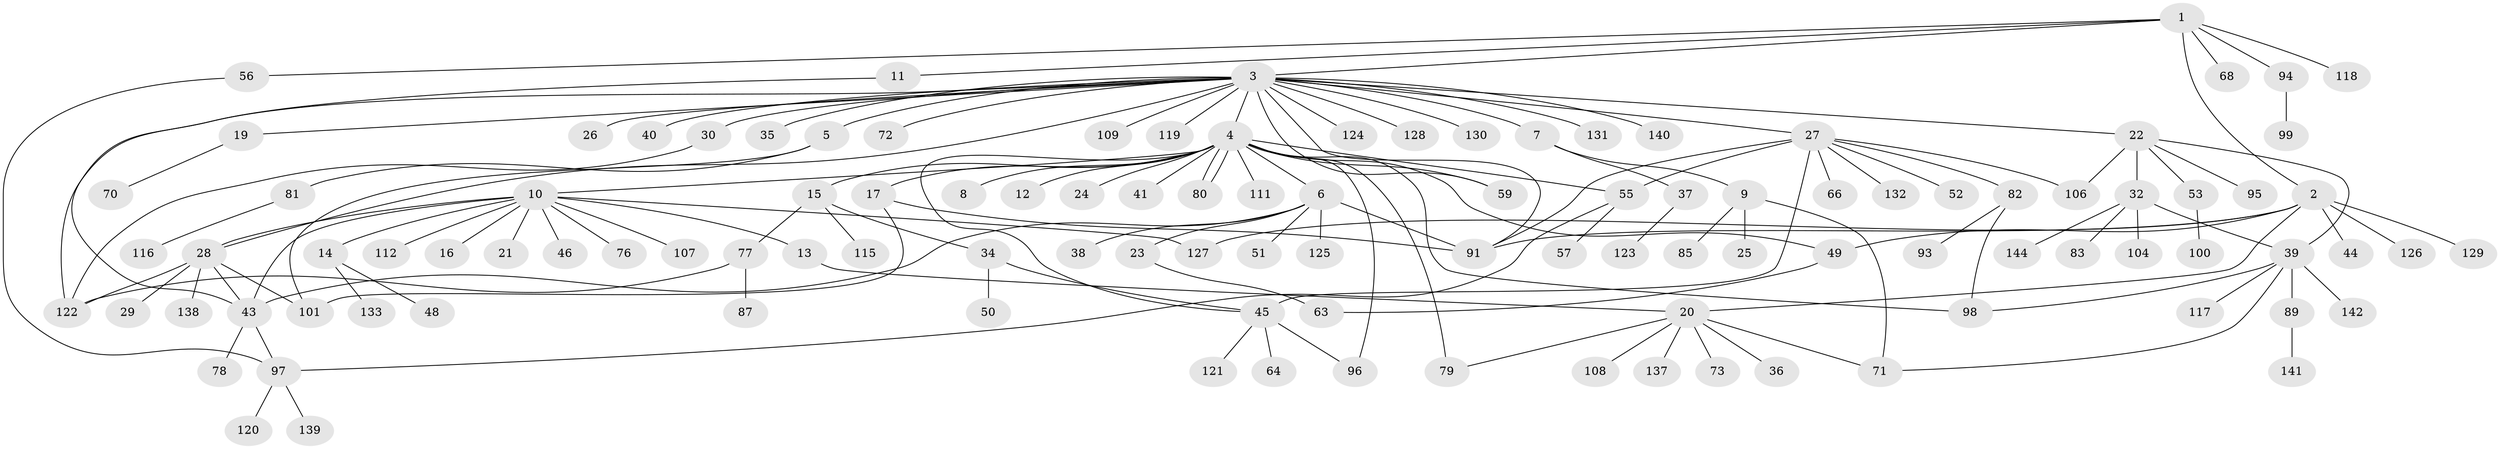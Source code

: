 // original degree distribution, {7: 0.034722222222222224, 25: 0.006944444444444444, 19: 0.006944444444444444, 3: 0.13194444444444445, 8: 0.006944444444444444, 1: 0.5347222222222222, 5: 0.041666666666666664, 13: 0.006944444444444444, 2: 0.16666666666666666, 4: 0.041666666666666664, 6: 0.020833333333333332}
// Generated by graph-tools (version 1.1) at 2025/41/03/06/25 10:41:46]
// undirected, 114 vertices, 145 edges
graph export_dot {
graph [start="1"]
  node [color=gray90,style=filled];
  1 [super="+58"];
  2 [super="+31"];
  3 [super="+134"];
  4 [super="+65"];
  5;
  6 [super="+74"];
  7;
  8;
  9 [super="+61"];
  10 [super="+47"];
  11 [super="+33"];
  12;
  13;
  14;
  15;
  16;
  17 [super="+18"];
  19;
  20 [super="+67"];
  21;
  22 [super="+110"];
  23;
  24;
  25;
  26;
  27 [super="+102"];
  28 [super="+75"];
  29;
  30;
  32 [super="+114"];
  34 [super="+90"];
  35;
  36;
  37 [super="+42"];
  38;
  39 [super="+60"];
  40;
  41;
  43 [super="+69"];
  44 [super="+105"];
  45 [super="+54"];
  46;
  48;
  49 [super="+84"];
  50;
  51;
  52;
  53 [super="+62"];
  55 [super="+103"];
  56 [super="+86"];
  57;
  59;
  63;
  64;
  66;
  68;
  70;
  71;
  72;
  73;
  76;
  77 [super="+92"];
  78;
  79;
  80;
  81;
  82;
  83 [super="+88"];
  85;
  87;
  89 [super="+135"];
  91 [super="+136"];
  93;
  94;
  95;
  96;
  97 [super="+113"];
  98;
  99;
  100;
  101;
  104;
  106;
  107;
  108;
  109;
  111;
  112;
  115;
  116;
  117;
  118;
  119;
  120;
  121;
  122 [super="+143"];
  123;
  124;
  125;
  126;
  127;
  128;
  129;
  130;
  131;
  132;
  133;
  137;
  138;
  139;
  140;
  141;
  142;
  144;
  1 -- 2;
  1 -- 3;
  1 -- 11;
  1 -- 56;
  1 -- 68;
  1 -- 94;
  1 -- 118;
  2 -- 20;
  2 -- 44;
  2 -- 127;
  2 -- 129;
  2 -- 49;
  2 -- 126;
  2 -- 91;
  3 -- 4;
  3 -- 5;
  3 -- 7;
  3 -- 19;
  3 -- 22;
  3 -- 26;
  3 -- 27 [weight=2];
  3 -- 28;
  3 -- 30;
  3 -- 35;
  3 -- 40;
  3 -- 59;
  3 -- 72;
  3 -- 91;
  3 -- 109;
  3 -- 119;
  3 -- 122;
  3 -- 124;
  3 -- 128;
  3 -- 130;
  3 -- 131;
  3 -- 140;
  4 -- 6;
  4 -- 8;
  4 -- 10;
  4 -- 12;
  4 -- 15;
  4 -- 17;
  4 -- 24;
  4 -- 41;
  4 -- 45;
  4 -- 55;
  4 -- 79;
  4 -- 80;
  4 -- 80;
  4 -- 96;
  4 -- 98;
  4 -- 111;
  4 -- 59;
  4 -- 49;
  5 -- 81;
  5 -- 101;
  6 -- 23;
  6 -- 38;
  6 -- 51;
  6 -- 91;
  6 -- 125;
  6 -- 43;
  7 -- 9;
  7 -- 37;
  9 -- 25;
  9 -- 71;
  9 -- 85;
  10 -- 13;
  10 -- 14;
  10 -- 16;
  10 -- 21;
  10 -- 43;
  10 -- 46;
  10 -- 76;
  10 -- 107;
  10 -- 112;
  10 -- 127;
  10 -- 28;
  11 -- 43;
  13 -- 20;
  14 -- 48;
  14 -- 133;
  15 -- 34;
  15 -- 77;
  15 -- 115;
  17 -- 101;
  17 -- 91;
  19 -- 70;
  20 -- 36;
  20 -- 73;
  20 -- 79;
  20 -- 108;
  20 -- 137;
  20 -- 71;
  22 -- 32 [weight=2];
  22 -- 53;
  22 -- 95;
  22 -- 106;
  22 -- 39;
  23 -- 63;
  27 -- 45;
  27 -- 52;
  27 -- 66;
  27 -- 82;
  27 -- 132;
  27 -- 106;
  27 -- 55;
  27 -- 91;
  28 -- 29;
  28 -- 43;
  28 -- 101;
  28 -- 138;
  28 -- 122;
  30 -- 122;
  32 -- 39;
  32 -- 83;
  32 -- 104;
  32 -- 144;
  34 -- 50;
  34 -- 45;
  37 -- 123;
  39 -- 71;
  39 -- 89;
  39 -- 98;
  39 -- 117;
  39 -- 142;
  43 -- 78;
  43 -- 97;
  45 -- 64;
  45 -- 96;
  45 -- 121;
  49 -- 63;
  53 -- 100;
  55 -- 57;
  55 -- 97;
  56 -- 97;
  77 -- 87;
  77 -- 122;
  81 -- 116;
  82 -- 93;
  82 -- 98;
  89 -- 141;
  94 -- 99;
  97 -- 120;
  97 -- 139;
}

